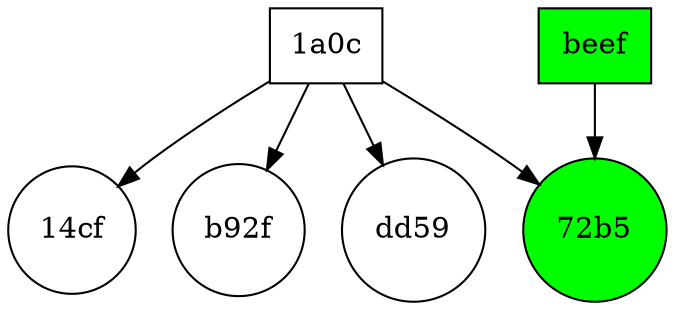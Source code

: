 digraph visitor {
	graph [rank=min]
	node [shape=rectangle]
	"4108dc09bfe11a0c" [label="1a0c" fillcolor=white shape=rectangle style=filled]
	"4108dc09bfe11a0c" -> "101122221951-00000000a695c340822e61891c8f14cf"
	"4108dc09bfe11a0c" -> "100806172045-0000000081705fbea3553bd0d745b92f"
	"4108dc09bfe11a0c" -> "100405170355-00000000ee4bfd24d2ff703b9147dd59"
	"4108dc09bfe11a0c" -> "100806162735-00000000115598650cb8b514246272b5"
	"00000000deadbeef" [label=beef fillcolor=green shape=rectangle style=filled]
	"00000000deadbeef" -> "100806162735-00000000115598650cb8b514246272b5"
	subgraph document {
		graph [rank=max shape=circle]
		node [shape=circle]
		"100806162735-00000000115598650cb8b514246272b5" [label="72b5" fillcolor=green shape=circle style=filled]
		"101122221951-00000000a695c340822e61891c8f14cf" [label="14cf" fillcolor=white shape=circle style=filled]
		"100806172045-0000000081705fbea3553bd0d745b92f" [label=b92f fillcolor=white shape=circle style=filled]
		"100405170355-00000000ee4bfd24d2ff703b9147dd59" [label=dd59 fillcolor=white shape=circle style=filled]
	}
}
